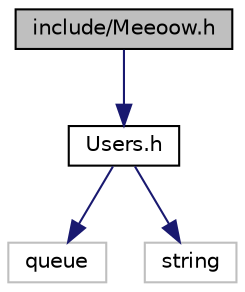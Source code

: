 digraph "include/Meeoow.h"
{
 // LATEX_PDF_SIZE
  edge [fontname="Helvetica",fontsize="10",labelfontname="Helvetica",labelfontsize="10"];
  node [fontname="Helvetica",fontsize="10",shape=record];
  Node1 [label="include/Meeoow.h",height=0.2,width=0.4,color="black", fillcolor="grey75", style="filled", fontcolor="black",tooltip="Header file for the Meeoow class."];
  Node1 -> Node2 [color="midnightblue",fontsize="10",style="solid"];
  Node2 [label="Users.h",height=0.2,width=0.4,color="black", fillcolor="white", style="filled",URL="$Users_8h.html",tooltip="Header file for the Declaration of the Users class and related functionality."];
  Node2 -> Node3 [color="midnightblue",fontsize="10",style="solid"];
  Node3 [label="queue",height=0.2,width=0.4,color="grey75", fillcolor="white", style="filled",tooltip=" "];
  Node2 -> Node4 [color="midnightblue",fontsize="10",style="solid"];
  Node4 [label="string",height=0.2,width=0.4,color="grey75", fillcolor="white", style="filled",tooltip=" "];
}
